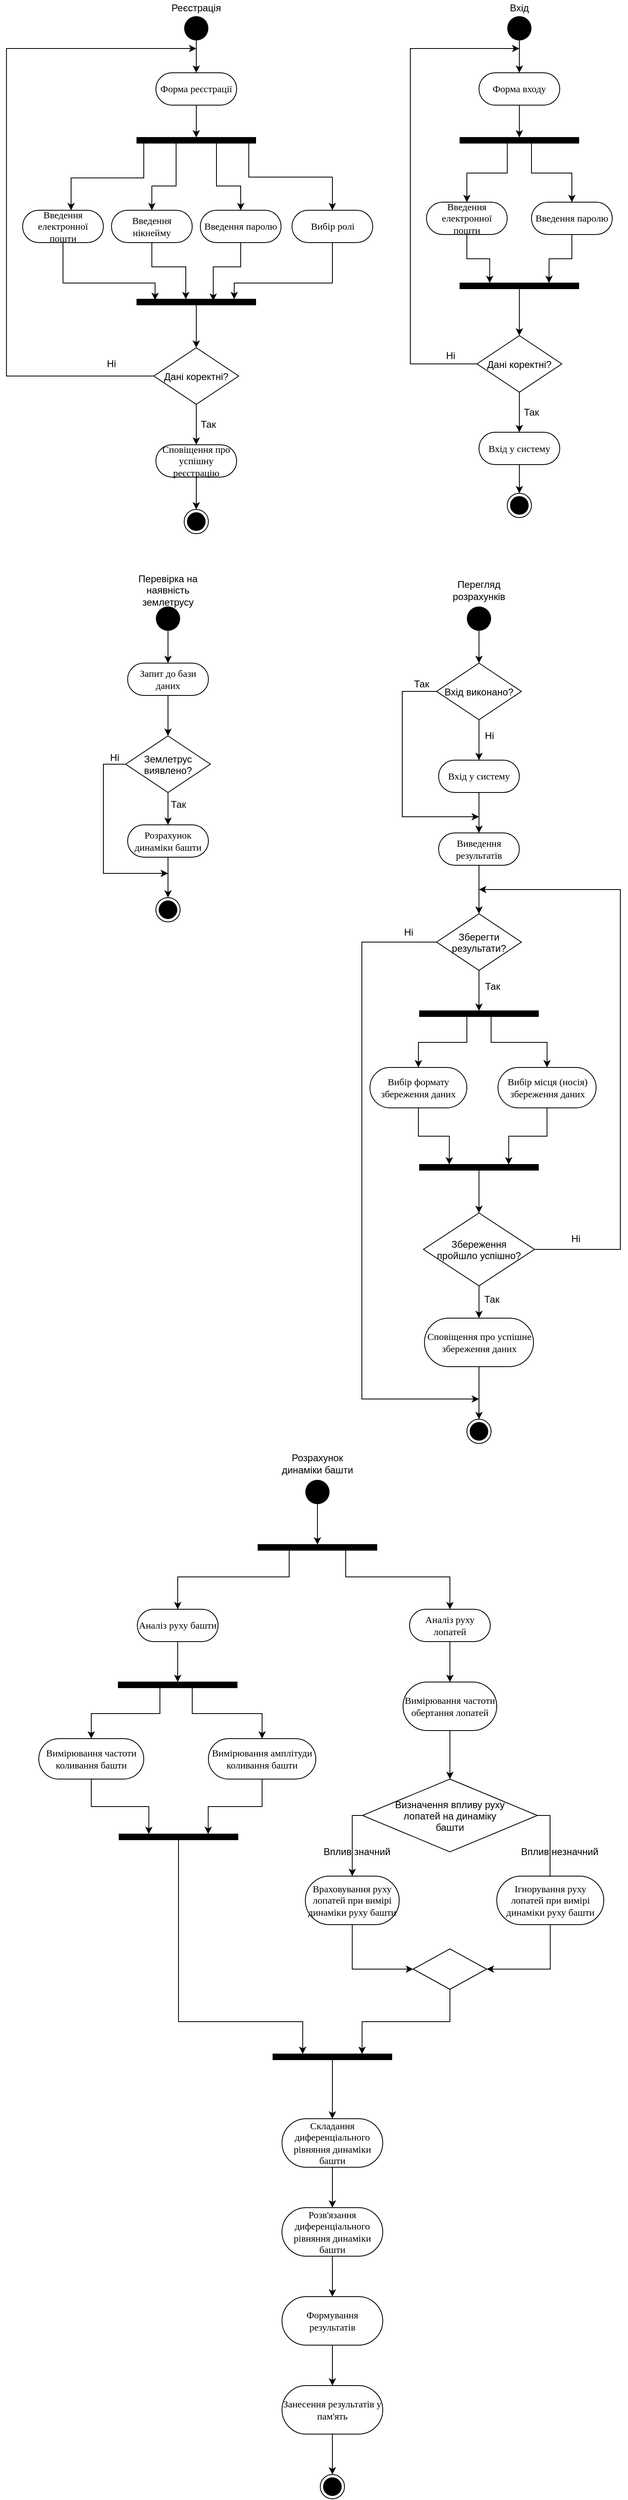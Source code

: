 <mxfile version="14.0.1" type="github">
  <diagram id="TSJOTE-9jYVLGcTTON4N" name="Page-1">
    <mxGraphModel dx="828" dy="490" grid="1" gridSize="10" guides="1" tooltips="1" connect="1" arrows="1" fold="1" page="1" pageScale="1" pageWidth="827" pageHeight="1169" math="0" shadow="0">
      <root>
        <mxCell id="0" />
        <mxCell id="1" parent="0" />
        <mxCell id="yA4khDFc_51iNREQwirL-1" value="" style="edgeStyle=orthogonalEdgeStyle;rounded=0;orthogonalLoop=1;jettySize=auto;html=1;" edge="1" parent="1" source="yA4khDFc_51iNREQwirL-2" target="yA4khDFc_51iNREQwirL-5">
          <mxGeometry relative="1" as="geometry" />
        </mxCell>
        <mxCell id="yA4khDFc_51iNREQwirL-2" value="hf" style="ellipse;fillColor=#000000;strokeColor=none;" vertex="1" parent="1">
          <mxGeometry x="240" y="90" width="30" height="30" as="geometry" />
        </mxCell>
        <mxCell id="yA4khDFc_51iNREQwirL-3" value="Реєстрація" style="text;html=1;strokeColor=none;fillColor=none;align=center;verticalAlign=middle;whiteSpace=wrap;rounded=0;" vertex="1" parent="1">
          <mxGeometry x="235" y="70" width="40" height="20" as="geometry" />
        </mxCell>
        <mxCell id="yA4khDFc_51iNREQwirL-4" value="" style="edgeStyle=orthogonalEdgeStyle;rounded=0;orthogonalLoop=1;jettySize=auto;html=1;" edge="1" parent="1" source="yA4khDFc_51iNREQwirL-5" target="yA4khDFc_51iNREQwirL-12">
          <mxGeometry relative="1" as="geometry" />
        </mxCell>
        <mxCell id="yA4khDFc_51iNREQwirL-5" value="Форма реєстрації" style="rounded=1;whiteSpace=wrap;html=1;shadow=0;comic=0;labelBackgroundColor=none;strokeWidth=1;fontFamily=Verdana;fontSize=12;align=center;arcSize=50;" vertex="1" parent="1">
          <mxGeometry x="205.0" y="160" width="100" height="40" as="geometry" />
        </mxCell>
        <mxCell id="yA4khDFc_51iNREQwirL-6" style="edgeStyle=orthogonalEdgeStyle;rounded=0;orthogonalLoop=1;jettySize=auto;html=1;entryX=0.643;entryY=0.286;entryDx=0;entryDy=0;entryPerimeter=0;" edge="1" parent="1" source="yA4khDFc_51iNREQwirL-7" target="yA4khDFc_51iNREQwirL-20">
          <mxGeometry relative="1" as="geometry">
            <Array as="points">
              <mxPoint x="310" y="400" />
              <mxPoint x="276" y="400" />
            </Array>
          </mxGeometry>
        </mxCell>
        <mxCell id="yA4khDFc_51iNREQwirL-7" value="Введення паролю" style="rounded=1;whiteSpace=wrap;html=1;shadow=0;comic=0;labelBackgroundColor=none;strokeWidth=1;fontFamily=Verdana;fontSize=12;align=center;arcSize=50;" vertex="1" parent="1">
          <mxGeometry x="260.0" y="330" width="100" height="40" as="geometry" />
        </mxCell>
        <mxCell id="yA4khDFc_51iNREQwirL-8" value="" style="edgeStyle=orthogonalEdgeStyle;rounded=0;orthogonalLoop=1;jettySize=auto;html=1;" edge="1" parent="1" source="yA4khDFc_51iNREQwirL-12" target="yA4khDFc_51iNREQwirL-7">
          <mxGeometry relative="1" as="geometry">
            <Array as="points">
              <mxPoint x="280" y="300" />
              <mxPoint x="310" y="300" />
            </Array>
          </mxGeometry>
        </mxCell>
        <mxCell id="yA4khDFc_51iNREQwirL-9" style="edgeStyle=orthogonalEdgeStyle;rounded=0;orthogonalLoop=1;jettySize=auto;html=1;entryX=0.5;entryY=0;entryDx=0;entryDy=0;" edge="1" parent="1" source="yA4khDFc_51iNREQwirL-12" target="yA4khDFc_51iNREQwirL-16">
          <mxGeometry relative="1" as="geometry">
            <Array as="points">
              <mxPoint x="320" y="289" />
              <mxPoint x="424" y="289" />
            </Array>
          </mxGeometry>
        </mxCell>
        <mxCell id="yA4khDFc_51iNREQwirL-10" style="edgeStyle=orthogonalEdgeStyle;rounded=0;orthogonalLoop=1;jettySize=auto;html=1;" edge="1" parent="1" source="yA4khDFc_51iNREQwirL-12" target="yA4khDFc_51iNREQwirL-14">
          <mxGeometry relative="1" as="geometry">
            <Array as="points">
              <mxPoint x="190" y="290" />
              <mxPoint x="100" y="290" />
            </Array>
          </mxGeometry>
        </mxCell>
        <mxCell id="yA4khDFc_51iNREQwirL-11" value="" style="edgeStyle=orthogonalEdgeStyle;rounded=0;orthogonalLoop=1;jettySize=auto;html=1;" edge="1" parent="1" source="yA4khDFc_51iNREQwirL-12" target="yA4khDFc_51iNREQwirL-18">
          <mxGeometry relative="1" as="geometry">
            <Array as="points">
              <mxPoint x="230" y="300" />
              <mxPoint x="200" y="300" />
            </Array>
          </mxGeometry>
        </mxCell>
        <mxCell id="yA4khDFc_51iNREQwirL-12" value="" style="whiteSpace=wrap;html=1;rounded=0;shadow=0;comic=0;labelBackgroundColor=none;strokeWidth=1;fillColor=#000000;fontFamily=Verdana;fontSize=12;align=center;rotation=0;" vertex="1" parent="1">
          <mxGeometry x="181.5" y="240" width="147" height="7" as="geometry" />
        </mxCell>
        <mxCell id="yA4khDFc_51iNREQwirL-13" style="edgeStyle=orthogonalEdgeStyle;rounded=0;orthogonalLoop=1;jettySize=auto;html=1;entryX=0.153;entryY=0.143;entryDx=0;entryDy=0;entryPerimeter=0;" edge="1" parent="1" source="yA4khDFc_51iNREQwirL-14" target="yA4khDFc_51iNREQwirL-20">
          <mxGeometry relative="1" as="geometry">
            <Array as="points">
              <mxPoint x="90" y="420" />
              <mxPoint x="204" y="420" />
            </Array>
          </mxGeometry>
        </mxCell>
        <mxCell id="yA4khDFc_51iNREQwirL-14" value="Введення електронної пошти" style="rounded=1;whiteSpace=wrap;html=1;shadow=0;comic=0;labelBackgroundColor=none;strokeWidth=1;fontFamily=Verdana;fontSize=12;align=center;arcSize=50;" vertex="1" parent="1">
          <mxGeometry x="40.0" y="330" width="100" height="40" as="geometry" />
        </mxCell>
        <mxCell id="yA4khDFc_51iNREQwirL-15" style="edgeStyle=orthogonalEdgeStyle;rounded=0;orthogonalLoop=1;jettySize=auto;html=1;entryX=0.813;entryY=0;entryDx=0;entryDy=0;entryPerimeter=0;" edge="1" parent="1" source="yA4khDFc_51iNREQwirL-16" target="yA4khDFc_51iNREQwirL-20">
          <mxGeometry relative="1" as="geometry">
            <mxPoint x="302" y="438" as="targetPoint" />
            <Array as="points">
              <mxPoint x="424" y="420" />
              <mxPoint x="302" y="420" />
            </Array>
          </mxGeometry>
        </mxCell>
        <mxCell id="yA4khDFc_51iNREQwirL-16" value="Вибір ролі" style="rounded=1;whiteSpace=wrap;html=1;shadow=0;comic=0;labelBackgroundColor=none;strokeWidth=1;fontFamily=Verdana;fontSize=12;align=center;arcSize=50;" vertex="1" parent="1">
          <mxGeometry x="373.5" y="330" width="100" height="40" as="geometry" />
        </mxCell>
        <mxCell id="yA4khDFc_51iNREQwirL-17" style="edgeStyle=orthogonalEdgeStyle;rounded=0;orthogonalLoop=1;jettySize=auto;html=1;entryX=0.405;entryY=0;entryDx=0;entryDy=0;entryPerimeter=0;" edge="1" parent="1" source="yA4khDFc_51iNREQwirL-18" target="yA4khDFc_51iNREQwirL-20">
          <mxGeometry relative="1" as="geometry">
            <Array as="points">
              <mxPoint x="200" y="400" />
              <mxPoint x="242" y="400" />
            </Array>
          </mxGeometry>
        </mxCell>
        <mxCell id="yA4khDFc_51iNREQwirL-18" value="Введення нікнейму" style="rounded=1;whiteSpace=wrap;html=1;shadow=0;comic=0;labelBackgroundColor=none;strokeWidth=1;fontFamily=Verdana;fontSize=12;align=center;arcSize=50;" vertex="1" parent="1">
          <mxGeometry x="150.0" y="330" width="100" height="40" as="geometry" />
        </mxCell>
        <mxCell id="yA4khDFc_51iNREQwirL-19" style="edgeStyle=orthogonalEdgeStyle;rounded=0;orthogonalLoop=1;jettySize=auto;html=1;entryX=0.5;entryY=0;entryDx=0;entryDy=0;" edge="1" parent="1" source="yA4khDFc_51iNREQwirL-20" target="yA4khDFc_51iNREQwirL-23">
          <mxGeometry relative="1" as="geometry" />
        </mxCell>
        <mxCell id="yA4khDFc_51iNREQwirL-20" value="" style="whiteSpace=wrap;html=1;rounded=0;shadow=0;comic=0;labelBackgroundColor=none;strokeWidth=1;fillColor=#000000;fontFamily=Verdana;fontSize=12;align=center;rotation=0;" vertex="1" parent="1">
          <mxGeometry x="181.5" y="440" width="147" height="7" as="geometry" />
        </mxCell>
        <mxCell id="yA4khDFc_51iNREQwirL-21" style="edgeStyle=orthogonalEdgeStyle;rounded=0;orthogonalLoop=1;jettySize=auto;html=1;" edge="1" parent="1" source="yA4khDFc_51iNREQwirL-23">
          <mxGeometry relative="1" as="geometry">
            <mxPoint x="255" y="130" as="targetPoint" />
            <Array as="points">
              <mxPoint x="20" y="535" />
              <mxPoint x="20" y="130" />
              <mxPoint x="255" y="130" />
            </Array>
          </mxGeometry>
        </mxCell>
        <mxCell id="yA4khDFc_51iNREQwirL-22" style="edgeStyle=orthogonalEdgeStyle;rounded=0;orthogonalLoop=1;jettySize=auto;html=1;entryX=0.5;entryY=0;entryDx=0;entryDy=0;" edge="1" parent="1" source="yA4khDFc_51iNREQwirL-23" target="yA4khDFc_51iNREQwirL-26">
          <mxGeometry relative="1" as="geometry" />
        </mxCell>
        <mxCell id="yA4khDFc_51iNREQwirL-23" value="Дані коректні?" style="rhombus;" vertex="1" parent="1">
          <mxGeometry x="202.5" y="500" width="105" height="70" as="geometry" />
        </mxCell>
        <mxCell id="yA4khDFc_51iNREQwirL-24" value="Ні" style="text;html=1;strokeColor=none;fillColor=none;align=center;verticalAlign=middle;whiteSpace=wrap;rounded=0;" vertex="1" parent="1">
          <mxGeometry x="130" y="510" width="40" height="20" as="geometry" />
        </mxCell>
        <mxCell id="yA4khDFc_51iNREQwirL-25" style="edgeStyle=orthogonalEdgeStyle;rounded=0;orthogonalLoop=1;jettySize=auto;html=1;entryX=0.5;entryY=0;entryDx=0;entryDy=0;" edge="1" parent="1" source="yA4khDFc_51iNREQwirL-26" target="yA4khDFc_51iNREQwirL-27">
          <mxGeometry relative="1" as="geometry" />
        </mxCell>
        <mxCell id="yA4khDFc_51iNREQwirL-26" value="Сповіщення про успішну реєстрацію" style="rounded=1;whiteSpace=wrap;html=1;shadow=0;comic=0;labelBackgroundColor=none;strokeWidth=1;fontFamily=Verdana;fontSize=12;align=center;arcSize=50;" vertex="1" parent="1">
          <mxGeometry x="205.0" y="620" width="100" height="40" as="geometry" />
        </mxCell>
        <mxCell id="yA4khDFc_51iNREQwirL-27" value="" style="ellipse;html=1;shape=endState;fillColor=#000000;strokeColor=#000000;" vertex="1" parent="1">
          <mxGeometry x="240" y="700" width="30" height="30" as="geometry" />
        </mxCell>
        <mxCell id="yA4khDFc_51iNREQwirL-28" style="edgeStyle=orthogonalEdgeStyle;rounded=0;orthogonalLoop=1;jettySize=auto;html=1;entryX=0.5;entryY=0;entryDx=0;entryDy=0;" edge="1" parent="1" source="yA4khDFc_51iNREQwirL-29" target="yA4khDFc_51iNREQwirL-32">
          <mxGeometry relative="1" as="geometry" />
        </mxCell>
        <mxCell id="yA4khDFc_51iNREQwirL-29" value="" style="ellipse;fillColor=#000000;strokeColor=none;" vertex="1" parent="1">
          <mxGeometry x="640" y="90" width="30" height="30" as="geometry" />
        </mxCell>
        <mxCell id="yA4khDFc_51iNREQwirL-30" value="Вхід" style="text;html=1;strokeColor=none;fillColor=none;align=center;verticalAlign=middle;whiteSpace=wrap;rounded=0;" vertex="1" parent="1">
          <mxGeometry x="635" y="70" width="40" height="20" as="geometry" />
        </mxCell>
        <mxCell id="yA4khDFc_51iNREQwirL-31" style="edgeStyle=orthogonalEdgeStyle;rounded=0;orthogonalLoop=1;jettySize=auto;html=1;entryX=0.5;entryY=0;entryDx=0;entryDy=0;" edge="1" parent="1" source="yA4khDFc_51iNREQwirL-32" target="yA4khDFc_51iNREQwirL-35">
          <mxGeometry relative="1" as="geometry" />
        </mxCell>
        <mxCell id="yA4khDFc_51iNREQwirL-32" value="Форма входу" style="rounded=1;whiteSpace=wrap;html=1;shadow=0;comic=0;labelBackgroundColor=none;strokeWidth=1;fontFamily=Verdana;fontSize=12;align=center;arcSize=50;" vertex="1" parent="1">
          <mxGeometry x="605" y="160" width="100" height="40" as="geometry" />
        </mxCell>
        <mxCell id="yA4khDFc_51iNREQwirL-33" style="edgeStyle=orthogonalEdgeStyle;rounded=0;orthogonalLoop=1;jettySize=auto;html=1;entryX=0.5;entryY=0;entryDx=0;entryDy=0;" edge="1" parent="1" source="yA4khDFc_51iNREQwirL-35" target="yA4khDFc_51iNREQwirL-37">
          <mxGeometry relative="1" as="geometry">
            <Array as="points">
              <mxPoint x="640" y="284" />
              <mxPoint x="590" y="284" />
            </Array>
          </mxGeometry>
        </mxCell>
        <mxCell id="yA4khDFc_51iNREQwirL-34" style="edgeStyle=orthogonalEdgeStyle;rounded=0;orthogonalLoop=1;jettySize=auto;html=1;entryX=0.5;entryY=0;entryDx=0;entryDy=0;" edge="1" parent="1" source="yA4khDFc_51iNREQwirL-35" target="yA4khDFc_51iNREQwirL-39">
          <mxGeometry relative="1" as="geometry">
            <Array as="points">
              <mxPoint x="670" y="284" />
              <mxPoint x="720" y="284" />
            </Array>
          </mxGeometry>
        </mxCell>
        <mxCell id="yA4khDFc_51iNREQwirL-35" value="" style="whiteSpace=wrap;html=1;rounded=0;shadow=0;comic=0;labelBackgroundColor=none;strokeWidth=1;fillColor=#000000;fontFamily=Verdana;fontSize=12;align=center;rotation=0;" vertex="1" parent="1">
          <mxGeometry x="581.5" y="240" width="147" height="7" as="geometry" />
        </mxCell>
        <mxCell id="yA4khDFc_51iNREQwirL-36" style="edgeStyle=orthogonalEdgeStyle;rounded=0;orthogonalLoop=1;jettySize=auto;html=1;entryX=0.25;entryY=0;entryDx=0;entryDy=0;" edge="1" parent="1" source="yA4khDFc_51iNREQwirL-37" target="yA4khDFc_51iNREQwirL-41">
          <mxGeometry relative="1" as="geometry" />
        </mxCell>
        <mxCell id="yA4khDFc_51iNREQwirL-37" value="Введення електронної пошти" style="rounded=1;whiteSpace=wrap;html=1;shadow=0;comic=0;labelBackgroundColor=none;strokeWidth=1;fontFamily=Verdana;fontSize=12;align=center;arcSize=50;" vertex="1" parent="1">
          <mxGeometry x="540" y="320" width="100" height="40" as="geometry" />
        </mxCell>
        <mxCell id="yA4khDFc_51iNREQwirL-38" style="edgeStyle=orthogonalEdgeStyle;rounded=0;orthogonalLoop=1;jettySize=auto;html=1;entryX=0.75;entryY=0;entryDx=0;entryDy=0;" edge="1" parent="1" source="yA4khDFc_51iNREQwirL-39" target="yA4khDFc_51iNREQwirL-41">
          <mxGeometry relative="1" as="geometry" />
        </mxCell>
        <mxCell id="yA4khDFc_51iNREQwirL-39" value="Введення паролю" style="rounded=1;whiteSpace=wrap;html=1;shadow=0;comic=0;labelBackgroundColor=none;strokeWidth=1;fontFamily=Verdana;fontSize=12;align=center;arcSize=50;" vertex="1" parent="1">
          <mxGeometry x="670" y="320" width="100" height="40" as="geometry" />
        </mxCell>
        <mxCell id="yA4khDFc_51iNREQwirL-40" style="edgeStyle=orthogonalEdgeStyle;rounded=0;orthogonalLoop=1;jettySize=auto;html=1;entryX=0.5;entryY=0;entryDx=0;entryDy=0;" edge="1" parent="1" source="yA4khDFc_51iNREQwirL-41" target="yA4khDFc_51iNREQwirL-44">
          <mxGeometry relative="1" as="geometry" />
        </mxCell>
        <mxCell id="yA4khDFc_51iNREQwirL-41" value="" style="whiteSpace=wrap;html=1;rounded=0;shadow=0;comic=0;labelBackgroundColor=none;strokeWidth=1;fillColor=#000000;fontFamily=Verdana;fontSize=12;align=center;rotation=0;" vertex="1" parent="1">
          <mxGeometry x="581.5" y="420" width="147" height="7" as="geometry" />
        </mxCell>
        <mxCell id="yA4khDFc_51iNREQwirL-42" style="edgeStyle=orthogonalEdgeStyle;rounded=0;orthogonalLoop=1;jettySize=auto;html=1;" edge="1" parent="1" source="yA4khDFc_51iNREQwirL-44">
          <mxGeometry relative="1" as="geometry">
            <mxPoint x="655" y="130" as="targetPoint" />
            <Array as="points">
              <mxPoint x="520" y="520" />
              <mxPoint x="520" y="130" />
            </Array>
          </mxGeometry>
        </mxCell>
        <mxCell id="yA4khDFc_51iNREQwirL-43" style="edgeStyle=orthogonalEdgeStyle;rounded=0;orthogonalLoop=1;jettySize=auto;html=1;entryX=0.5;entryY=0;entryDx=0;entryDy=0;" edge="1" parent="1" source="yA4khDFc_51iNREQwirL-44" target="yA4khDFc_51iNREQwirL-48">
          <mxGeometry relative="1" as="geometry" />
        </mxCell>
        <mxCell id="yA4khDFc_51iNREQwirL-44" value="Дані коректні?" style="rhombus;" vertex="1" parent="1">
          <mxGeometry x="602.5" y="485" width="105" height="70" as="geometry" />
        </mxCell>
        <mxCell id="yA4khDFc_51iNREQwirL-45" value="Ні" style="text;html=1;strokeColor=none;fillColor=none;align=center;verticalAlign=middle;whiteSpace=wrap;rounded=0;" vertex="1" parent="1">
          <mxGeometry x="550" y="500" width="40" height="20" as="geometry" />
        </mxCell>
        <mxCell id="yA4khDFc_51iNREQwirL-46" value="Так" style="text;html=1;strokeColor=none;fillColor=none;align=center;verticalAlign=middle;whiteSpace=wrap;rounded=0;" vertex="1" parent="1">
          <mxGeometry x="250" y="584.5" width="40" height="20" as="geometry" />
        </mxCell>
        <mxCell id="yA4khDFc_51iNREQwirL-47" style="edgeStyle=orthogonalEdgeStyle;rounded=0;orthogonalLoop=1;jettySize=auto;html=1;entryX=0.5;entryY=0;entryDx=0;entryDy=0;" edge="1" parent="1" source="yA4khDFc_51iNREQwirL-48" target="yA4khDFc_51iNREQwirL-50">
          <mxGeometry relative="1" as="geometry" />
        </mxCell>
        <mxCell id="yA4khDFc_51iNREQwirL-48" value="Вхід у систему" style="rounded=1;whiteSpace=wrap;html=1;shadow=0;comic=0;labelBackgroundColor=none;strokeWidth=1;fontFamily=Verdana;fontSize=12;align=center;arcSize=50;" vertex="1" parent="1">
          <mxGeometry x="605" y="604.5" width="100" height="40" as="geometry" />
        </mxCell>
        <mxCell id="yA4khDFc_51iNREQwirL-49" value="Так" style="text;html=1;strokeColor=none;fillColor=none;align=center;verticalAlign=middle;whiteSpace=wrap;rounded=0;" vertex="1" parent="1">
          <mxGeometry x="650" y="570" width="40" height="20" as="geometry" />
        </mxCell>
        <mxCell id="yA4khDFc_51iNREQwirL-50" value="" style="ellipse;html=1;shape=endState;fillColor=#000000;strokeColor=#000000;" vertex="1" parent="1">
          <mxGeometry x="640" y="680" width="30" height="30" as="geometry" />
        </mxCell>
        <mxCell id="yA4khDFc_51iNREQwirL-51" style="edgeStyle=orthogonalEdgeStyle;rounded=0;orthogonalLoop=1;jettySize=auto;html=1;entryX=0.5;entryY=0;entryDx=0;entryDy=0;" edge="1" parent="1" source="yA4khDFc_51iNREQwirL-52" target="yA4khDFc_51iNREQwirL-55">
          <mxGeometry relative="1" as="geometry" />
        </mxCell>
        <mxCell id="yA4khDFc_51iNREQwirL-52" value="hf" style="ellipse;fillColor=#000000;strokeColor=none;" vertex="1" parent="1">
          <mxGeometry x="205" y="820" width="30" height="30" as="geometry" />
        </mxCell>
        <mxCell id="yA4khDFc_51iNREQwirL-53" value="Перевірка на наявність землетрусу" style="text;html=1;strokeColor=none;fillColor=none;align=center;verticalAlign=middle;whiteSpace=wrap;rounded=0;" vertex="1" parent="1">
          <mxGeometry x="161.25" y="790" width="117.5" height="20" as="geometry" />
        </mxCell>
        <mxCell id="yA4khDFc_51iNREQwirL-54" style="edgeStyle=orthogonalEdgeStyle;rounded=0;orthogonalLoop=1;jettySize=auto;html=1;entryX=0.5;entryY=0;entryDx=0;entryDy=0;" edge="1" parent="1" source="yA4khDFc_51iNREQwirL-55">
          <mxGeometry relative="1" as="geometry">
            <mxPoint x="220" y="980" as="targetPoint" />
          </mxGeometry>
        </mxCell>
        <mxCell id="yA4khDFc_51iNREQwirL-55" value="Запит до бази даних" style="rounded=1;whiteSpace=wrap;html=1;shadow=0;comic=0;labelBackgroundColor=none;strokeWidth=1;fontFamily=Verdana;fontSize=12;align=center;arcSize=50;" vertex="1" parent="1">
          <mxGeometry x="170.0" y="890" width="100" height="40" as="geometry" />
        </mxCell>
        <mxCell id="yA4khDFc_51iNREQwirL-56" style="edgeStyle=orthogonalEdgeStyle;rounded=0;orthogonalLoop=1;jettySize=auto;html=1;entryX=0.5;entryY=0;entryDx=0;entryDy=0;" edge="1" parent="1" source="yA4khDFc_51iNREQwirL-58" target="yA4khDFc_51iNREQwirL-60">
          <mxGeometry relative="1" as="geometry" />
        </mxCell>
        <mxCell id="yA4khDFc_51iNREQwirL-57" style="edgeStyle=orthogonalEdgeStyle;rounded=0;orthogonalLoop=1;jettySize=auto;html=1;exitX=0;exitY=0.5;exitDx=0;exitDy=0;" edge="1" parent="1" source="yA4khDFc_51iNREQwirL-58">
          <mxGeometry relative="1" as="geometry">
            <mxPoint x="220" y="1150" as="targetPoint" />
            <Array as="points">
              <mxPoint x="140" y="1015" />
              <mxPoint x="140" y="1150" />
            </Array>
          </mxGeometry>
        </mxCell>
        <mxCell id="yA4khDFc_51iNREQwirL-58" value="Землетрус&#xa;виявлено?" style="rhombus;" vertex="1" parent="1">
          <mxGeometry x="167.5" y="980" width="105" height="70" as="geometry" />
        </mxCell>
        <mxCell id="yA4khDFc_51iNREQwirL-59" style="edgeStyle=orthogonalEdgeStyle;rounded=0;orthogonalLoop=1;jettySize=auto;html=1;entryX=0.5;entryY=0;entryDx=0;entryDy=0;" edge="1" parent="1" source="yA4khDFc_51iNREQwirL-60">
          <mxGeometry relative="1" as="geometry">
            <mxPoint x="220" y="1180" as="targetPoint" />
          </mxGeometry>
        </mxCell>
        <mxCell id="yA4khDFc_51iNREQwirL-60" value="Розрахунок динаміки башти" style="rounded=1;whiteSpace=wrap;html=1;shadow=0;comic=0;labelBackgroundColor=none;strokeWidth=1;fontFamily=Verdana;fontSize=12;align=center;arcSize=50;" vertex="1" parent="1">
          <mxGeometry x="170.0" y="1090" width="100" height="40" as="geometry" />
        </mxCell>
        <mxCell id="yA4khDFc_51iNREQwirL-61" value="Так" style="text;html=1;strokeColor=none;fillColor=none;align=center;verticalAlign=middle;whiteSpace=wrap;rounded=0;" vertex="1" parent="1">
          <mxGeometry x="213" y="1055" width="40" height="20" as="geometry" />
        </mxCell>
        <mxCell id="yA4khDFc_51iNREQwirL-62" value="" style="ellipse;html=1;shape=endState;fillColor=#000000;strokeColor=#000000;" vertex="1" parent="1">
          <mxGeometry x="205" y="1180" width="30" height="30" as="geometry" />
        </mxCell>
        <mxCell id="yA4khDFc_51iNREQwirL-63" value="Ні" style="text;html=1;strokeColor=none;fillColor=none;align=center;verticalAlign=middle;whiteSpace=wrap;rounded=0;" vertex="1" parent="1">
          <mxGeometry x="134" y="997" width="40" height="20" as="geometry" />
        </mxCell>
        <mxCell id="yA4khDFc_51iNREQwirL-64" style="edgeStyle=orthogonalEdgeStyle;rounded=0;orthogonalLoop=1;jettySize=auto;html=1;entryX=0.5;entryY=0;entryDx=0;entryDy=0;" edge="1" parent="1" source="yA4khDFc_51iNREQwirL-65" target="yA4khDFc_51iNREQwirL-71">
          <mxGeometry relative="1" as="geometry" />
        </mxCell>
        <mxCell id="yA4khDFc_51iNREQwirL-65" value="hf" style="ellipse;fillColor=#000000;strokeColor=none;" vertex="1" parent="1">
          <mxGeometry x="590" y="820" width="30" height="30" as="geometry" />
        </mxCell>
        <mxCell id="yA4khDFc_51iNREQwirL-66" value="Перегляд розрахунків" style="text;html=1;strokeColor=none;fillColor=none;align=center;verticalAlign=middle;whiteSpace=wrap;rounded=0;" vertex="1" parent="1">
          <mxGeometry x="546.25" y="790" width="117.5" height="20" as="geometry" />
        </mxCell>
        <mxCell id="yA4khDFc_51iNREQwirL-67" style="edgeStyle=orthogonalEdgeStyle;rounded=0;orthogonalLoop=1;jettySize=auto;html=1;entryX=0.5;entryY=0;entryDx=0;entryDy=0;" edge="1" parent="1" source="yA4khDFc_51iNREQwirL-68" target="yA4khDFc_51iNREQwirL-74">
          <mxGeometry relative="1" as="geometry" />
        </mxCell>
        <mxCell id="yA4khDFc_51iNREQwirL-68" value="Вхід у систему" style="rounded=1;whiteSpace=wrap;html=1;shadow=0;comic=0;labelBackgroundColor=none;strokeWidth=1;fontFamily=Verdana;fontSize=12;align=center;arcSize=50;" vertex="1" parent="1">
          <mxGeometry x="555" y="1010" width="100" height="40" as="geometry" />
        </mxCell>
        <mxCell id="yA4khDFc_51iNREQwirL-69" style="edgeStyle=orthogonalEdgeStyle;rounded=0;orthogonalLoop=1;jettySize=auto;html=1;entryX=0.5;entryY=0;entryDx=0;entryDy=0;" edge="1" parent="1" source="yA4khDFc_51iNREQwirL-71" target="yA4khDFc_51iNREQwirL-68">
          <mxGeometry relative="1" as="geometry" />
        </mxCell>
        <mxCell id="yA4khDFc_51iNREQwirL-70" style="edgeStyle=orthogonalEdgeStyle;rounded=0;orthogonalLoop=1;jettySize=auto;html=1;exitX=0;exitY=0.5;exitDx=0;exitDy=0;" edge="1" parent="1" source="yA4khDFc_51iNREQwirL-71">
          <mxGeometry relative="1" as="geometry">
            <mxPoint x="550" y="925" as="sourcePoint" />
            <mxPoint x="605" y="1080" as="targetPoint" />
            <Array as="points">
              <mxPoint x="510" y="925" />
              <mxPoint x="510" y="1080" />
            </Array>
          </mxGeometry>
        </mxCell>
        <mxCell id="yA4khDFc_51iNREQwirL-71" value="Вхід виконано?" style="rhombus;" vertex="1" parent="1">
          <mxGeometry x="552.5" y="890" width="105" height="70" as="geometry" />
        </mxCell>
        <mxCell id="yA4khDFc_51iNREQwirL-72" value="Ні" style="text;html=1;strokeColor=none;fillColor=none;align=center;verticalAlign=middle;whiteSpace=wrap;rounded=0;" vertex="1" parent="1">
          <mxGeometry x="598" y="970" width="40" height="20" as="geometry" />
        </mxCell>
        <mxCell id="yA4khDFc_51iNREQwirL-73" style="edgeStyle=orthogonalEdgeStyle;rounded=0;orthogonalLoop=1;jettySize=auto;html=1;entryX=0.5;entryY=0;entryDx=0;entryDy=0;" edge="1" parent="1" source="yA4khDFc_51iNREQwirL-74" target="yA4khDFc_51iNREQwirL-78">
          <mxGeometry relative="1" as="geometry" />
        </mxCell>
        <mxCell id="yA4khDFc_51iNREQwirL-74" value="Виведення результатів" style="rounded=1;whiteSpace=wrap;html=1;shadow=0;comic=0;labelBackgroundColor=none;strokeWidth=1;fontFamily=Verdana;fontSize=12;align=center;arcSize=50;" vertex="1" parent="1">
          <mxGeometry x="555" y="1100" width="100" height="40" as="geometry" />
        </mxCell>
        <mxCell id="yA4khDFc_51iNREQwirL-75" value="Так" style="text;html=1;strokeColor=none;fillColor=none;align=center;verticalAlign=middle;whiteSpace=wrap;rounded=0;" vertex="1" parent="1">
          <mxGeometry x="514" y="906" width="40" height="20" as="geometry" />
        </mxCell>
        <mxCell id="yA4khDFc_51iNREQwirL-76" style="edgeStyle=orthogonalEdgeStyle;rounded=0;orthogonalLoop=1;jettySize=auto;html=1;entryX=0.5;entryY=0;entryDx=0;entryDy=0;" edge="1" parent="1" source="yA4khDFc_51iNREQwirL-78" target="yA4khDFc_51iNREQwirL-81">
          <mxGeometry relative="1" as="geometry" />
        </mxCell>
        <mxCell id="yA4khDFc_51iNREQwirL-77" style="edgeStyle=orthogonalEdgeStyle;rounded=0;orthogonalLoop=1;jettySize=auto;html=1;" edge="1" parent="1" source="yA4khDFc_51iNREQwirL-78">
          <mxGeometry relative="1" as="geometry">
            <mxPoint x="605" y="1800" as="targetPoint" />
            <Array as="points">
              <mxPoint x="460" y="1235" />
              <mxPoint x="460" y="1800" />
            </Array>
          </mxGeometry>
        </mxCell>
        <mxCell id="yA4khDFc_51iNREQwirL-78" value="Зберегти&#xa;результати?" style="rhombus;" vertex="1" parent="1">
          <mxGeometry x="552.5" y="1200" width="105" height="70" as="geometry" />
        </mxCell>
        <mxCell id="yA4khDFc_51iNREQwirL-79" style="edgeStyle=orthogonalEdgeStyle;rounded=0;orthogonalLoop=1;jettySize=auto;html=1;entryX=0.5;entryY=0;entryDx=0;entryDy=0;" edge="1" parent="1" source="yA4khDFc_51iNREQwirL-81" target="yA4khDFc_51iNREQwirL-84">
          <mxGeometry relative="1" as="geometry">
            <Array as="points">
              <mxPoint x="590" y="1359" />
              <mxPoint x="530" y="1359" />
            </Array>
          </mxGeometry>
        </mxCell>
        <mxCell id="yA4khDFc_51iNREQwirL-80" style="edgeStyle=orthogonalEdgeStyle;rounded=0;orthogonalLoop=1;jettySize=auto;html=1;entryX=0.5;entryY=0;entryDx=0;entryDy=0;" edge="1" parent="1" source="yA4khDFc_51iNREQwirL-81" target="yA4khDFc_51iNREQwirL-86">
          <mxGeometry relative="1" as="geometry">
            <Array as="points">
              <mxPoint x="620" y="1359" />
              <mxPoint x="689" y="1359" />
            </Array>
          </mxGeometry>
        </mxCell>
        <mxCell id="yA4khDFc_51iNREQwirL-81" value="" style="whiteSpace=wrap;html=1;rounded=0;shadow=0;comic=0;labelBackgroundColor=none;strokeWidth=1;fillColor=#000000;fontFamily=Verdana;fontSize=12;align=center;rotation=0;" vertex="1" parent="1">
          <mxGeometry x="531.5" y="1320" width="147" height="7" as="geometry" />
        </mxCell>
        <mxCell id="yA4khDFc_51iNREQwirL-82" value="Так" style="text;html=1;strokeColor=none;fillColor=none;align=center;verticalAlign=middle;whiteSpace=wrap;rounded=0;" vertex="1" parent="1">
          <mxGeometry x="602" y="1280" width="40" height="20" as="geometry" />
        </mxCell>
        <mxCell id="yA4khDFc_51iNREQwirL-83" style="edgeStyle=orthogonalEdgeStyle;rounded=0;orthogonalLoop=1;jettySize=auto;html=1;entryX=0.25;entryY=0;entryDx=0;entryDy=0;" edge="1" parent="1" source="yA4khDFc_51iNREQwirL-84" target="yA4khDFc_51iNREQwirL-88">
          <mxGeometry relative="1" as="geometry" />
        </mxCell>
        <mxCell id="yA4khDFc_51iNREQwirL-84" value="Вибір формату збереження даних" style="rounded=1;whiteSpace=wrap;html=1;shadow=0;comic=0;labelBackgroundColor=none;strokeWidth=1;fontFamily=Verdana;fontSize=12;align=center;arcSize=50;" vertex="1" parent="1">
          <mxGeometry x="470" y="1390" width="120" height="50" as="geometry" />
        </mxCell>
        <mxCell id="yA4khDFc_51iNREQwirL-85" style="edgeStyle=orthogonalEdgeStyle;rounded=0;orthogonalLoop=1;jettySize=auto;html=1;entryX=0.75;entryY=0;entryDx=0;entryDy=0;" edge="1" parent="1" source="yA4khDFc_51iNREQwirL-86" target="yA4khDFc_51iNREQwirL-88">
          <mxGeometry relative="1" as="geometry" />
        </mxCell>
        <mxCell id="yA4khDFc_51iNREQwirL-86" value="Вибір місця (носія) збереження даних" style="rounded=1;whiteSpace=wrap;html=1;shadow=0;comic=0;labelBackgroundColor=none;strokeWidth=1;fontFamily=Verdana;fontSize=12;align=center;arcSize=50;" vertex="1" parent="1">
          <mxGeometry x="628.5" y="1390" width="121.5" height="50" as="geometry" />
        </mxCell>
        <mxCell id="yA4khDFc_51iNREQwirL-87" style="edgeStyle=orthogonalEdgeStyle;rounded=0;orthogonalLoop=1;jettySize=auto;html=1;entryX=0.5;entryY=0;entryDx=0;entryDy=0;" edge="1" parent="1" source="yA4khDFc_51iNREQwirL-88" target="yA4khDFc_51iNREQwirL-91">
          <mxGeometry relative="1" as="geometry" />
        </mxCell>
        <mxCell id="yA4khDFc_51iNREQwirL-88" value="" style="whiteSpace=wrap;html=1;rounded=0;shadow=0;comic=0;labelBackgroundColor=none;strokeWidth=1;fillColor=#000000;fontFamily=Verdana;fontSize=12;align=center;rotation=0;" vertex="1" parent="1">
          <mxGeometry x="531.5" y="1510" width="147" height="7" as="geometry" />
        </mxCell>
        <mxCell id="yA4khDFc_51iNREQwirL-89" style="edgeStyle=orthogonalEdgeStyle;rounded=0;orthogonalLoop=1;jettySize=auto;html=1;" edge="1" parent="1" source="yA4khDFc_51iNREQwirL-91">
          <mxGeometry relative="1" as="geometry">
            <mxPoint x="605" y="1170" as="targetPoint" />
            <Array as="points">
              <mxPoint x="780" y="1615" />
              <mxPoint x="780" y="1170" />
            </Array>
          </mxGeometry>
        </mxCell>
        <mxCell id="yA4khDFc_51iNREQwirL-90" style="edgeStyle=orthogonalEdgeStyle;rounded=0;orthogonalLoop=1;jettySize=auto;html=1;entryX=0.5;entryY=0;entryDx=0;entryDy=0;" edge="1" parent="1" source="yA4khDFc_51iNREQwirL-91" target="yA4khDFc_51iNREQwirL-93">
          <mxGeometry relative="1" as="geometry" />
        </mxCell>
        <mxCell id="yA4khDFc_51iNREQwirL-91" value="Збереження&#xa;пройшло успішно?" style="rhombus;" vertex="1" parent="1">
          <mxGeometry x="536.25" y="1570" width="137.5" height="90" as="geometry" />
        </mxCell>
        <mxCell id="yA4khDFc_51iNREQwirL-92" style="edgeStyle=orthogonalEdgeStyle;rounded=0;orthogonalLoop=1;jettySize=auto;html=1;entryX=0.5;entryY=0;entryDx=0;entryDy=0;" edge="1" parent="1" source="yA4khDFc_51iNREQwirL-93" target="yA4khDFc_51iNREQwirL-94">
          <mxGeometry relative="1" as="geometry" />
        </mxCell>
        <mxCell id="yA4khDFc_51iNREQwirL-93" value="Сповіщення про успішне збереження даних" style="rounded=1;whiteSpace=wrap;html=1;shadow=0;comic=0;labelBackgroundColor=none;strokeWidth=1;fontFamily=Verdana;fontSize=12;align=center;arcSize=50;" vertex="1" parent="1">
          <mxGeometry x="537.5" y="1700" width="135" height="60" as="geometry" />
        </mxCell>
        <mxCell id="yA4khDFc_51iNREQwirL-94" value="" style="ellipse;html=1;shape=endState;fillColor=#000000;strokeColor=#000000;" vertex="1" parent="1">
          <mxGeometry x="590" y="1825" width="30" height="30" as="geometry" />
        </mxCell>
        <mxCell id="yA4khDFc_51iNREQwirL-95" value="Так" style="text;html=1;strokeColor=none;fillColor=none;align=center;verticalAlign=middle;whiteSpace=wrap;rounded=0;" vertex="1" parent="1">
          <mxGeometry x="601" y="1667" width="40" height="20" as="geometry" />
        </mxCell>
        <mxCell id="yA4khDFc_51iNREQwirL-96" value="Ні" style="text;html=1;strokeColor=none;fillColor=none;align=center;verticalAlign=middle;whiteSpace=wrap;rounded=0;" vertex="1" parent="1">
          <mxGeometry x="705" y="1592" width="40" height="20" as="geometry" />
        </mxCell>
        <mxCell id="yA4khDFc_51iNREQwirL-97" value="Ні" style="text;html=1;strokeColor=none;fillColor=none;align=center;verticalAlign=middle;whiteSpace=wrap;rounded=0;" vertex="1" parent="1">
          <mxGeometry x="498" y="1213" width="40" height="20" as="geometry" />
        </mxCell>
        <mxCell id="yA4khDFc_51iNREQwirL-98" style="edgeStyle=orthogonalEdgeStyle;rounded=0;orthogonalLoop=1;jettySize=auto;html=1;entryX=0.5;entryY=0;entryDx=0;entryDy=0;" edge="1" parent="1" source="yA4khDFc_51iNREQwirL-99" target="yA4khDFc_51iNREQwirL-104">
          <mxGeometry relative="1" as="geometry" />
        </mxCell>
        <mxCell id="yA4khDFc_51iNREQwirL-99" value="hf" style="ellipse;fillColor=#000000;strokeColor=none;" vertex="1" parent="1">
          <mxGeometry x="390" y="1900" width="30" height="30" as="geometry" />
        </mxCell>
        <mxCell id="yA4khDFc_51iNREQwirL-100" value="Розрахунок динаміки башти" style="text;html=1;strokeColor=none;fillColor=none;align=center;verticalAlign=middle;whiteSpace=wrap;rounded=0;" vertex="1" parent="1">
          <mxGeometry x="346.25" y="1870" width="117.5" height="20" as="geometry" />
        </mxCell>
        <mxCell id="yA4khDFc_51iNREQwirL-122" style="edgeStyle=orthogonalEdgeStyle;rounded=0;orthogonalLoop=1;jettySize=auto;html=1;entryX=0.5;entryY=0;entryDx=0;entryDy=0;" edge="1" parent="1" source="yA4khDFc_51iNREQwirL-101" target="yA4khDFc_51iNREQwirL-121">
          <mxGeometry relative="1" as="geometry" />
        </mxCell>
        <mxCell id="yA4khDFc_51iNREQwirL-101" value="Аналіз руху башти" style="rounded=1;whiteSpace=wrap;html=1;shadow=0;comic=0;labelBackgroundColor=none;strokeWidth=1;fontFamily=Verdana;fontSize=12;align=center;arcSize=50;" vertex="1" parent="1">
          <mxGeometry x="182" y="2060" width="100" height="40" as="geometry" />
        </mxCell>
        <mxCell id="yA4khDFc_51iNREQwirL-102" style="edgeStyle=orthogonalEdgeStyle;rounded=0;orthogonalLoop=1;jettySize=auto;html=1;entryX=0.5;entryY=0;entryDx=0;entryDy=0;" edge="1" parent="1" source="yA4khDFc_51iNREQwirL-104" target="yA4khDFc_51iNREQwirL-101">
          <mxGeometry relative="1" as="geometry">
            <Array as="points">
              <mxPoint x="370" y="2020" />
              <mxPoint x="232" y="2020" />
            </Array>
          </mxGeometry>
        </mxCell>
        <mxCell id="yA4khDFc_51iNREQwirL-103" style="edgeStyle=orthogonalEdgeStyle;rounded=0;orthogonalLoop=1;jettySize=auto;html=1;" edge="1" parent="1" source="yA4khDFc_51iNREQwirL-104" target="yA4khDFc_51iNREQwirL-105">
          <mxGeometry relative="1" as="geometry">
            <Array as="points">
              <mxPoint x="440" y="2020" />
              <mxPoint x="569" y="2020" />
            </Array>
          </mxGeometry>
        </mxCell>
        <mxCell id="yA4khDFc_51iNREQwirL-104" value="" style="whiteSpace=wrap;html=1;rounded=0;shadow=0;comic=0;labelBackgroundColor=none;strokeWidth=1;fillColor=#000000;fontFamily=Verdana;fontSize=12;align=center;rotation=0;" vertex="1" parent="1">
          <mxGeometry x="331.5" y="1980" width="147" height="7" as="geometry" />
        </mxCell>
        <mxCell id="yA4khDFc_51iNREQwirL-107" style="edgeStyle=orthogonalEdgeStyle;rounded=0;orthogonalLoop=1;jettySize=auto;html=1;entryX=0.5;entryY=0;entryDx=0;entryDy=0;" edge="1" parent="1" source="yA4khDFc_51iNREQwirL-105" target="yA4khDFc_51iNREQwirL-106">
          <mxGeometry relative="1" as="geometry" />
        </mxCell>
        <mxCell id="yA4khDFc_51iNREQwirL-105" value="Аналіз руху лопатей" style="rounded=1;whiteSpace=wrap;html=1;shadow=0;comic=0;labelBackgroundColor=none;strokeWidth=1;fontFamily=Verdana;fontSize=12;align=center;arcSize=50;" vertex="1" parent="1">
          <mxGeometry x="519" y="2060" width="100" height="40" as="geometry" />
        </mxCell>
        <mxCell id="yA4khDFc_51iNREQwirL-110" style="edgeStyle=orthogonalEdgeStyle;rounded=0;orthogonalLoop=1;jettySize=auto;html=1;entryX=0.5;entryY=0;entryDx=0;entryDy=0;" edge="1" parent="1" source="yA4khDFc_51iNREQwirL-106" target="yA4khDFc_51iNREQwirL-108">
          <mxGeometry relative="1" as="geometry">
            <mxPoint x="569" y="2268" as="targetPoint" />
          </mxGeometry>
        </mxCell>
        <mxCell id="yA4khDFc_51iNREQwirL-106" value="Вимірювання частоти обертання лопатей" style="rounded=1;whiteSpace=wrap;html=1;shadow=0;comic=0;labelBackgroundColor=none;strokeWidth=1;fontFamily=Verdana;fontSize=12;align=center;arcSize=50;" vertex="1" parent="1">
          <mxGeometry x="511" y="2150" width="116" height="60" as="geometry" />
        </mxCell>
        <mxCell id="yA4khDFc_51iNREQwirL-113" style="edgeStyle=orthogonalEdgeStyle;rounded=0;orthogonalLoop=1;jettySize=auto;html=1;entryX=0.5;entryY=0;entryDx=0;entryDy=0;exitX=0;exitY=0.5;exitDx=0;exitDy=0;" edge="1" parent="1" source="yA4khDFc_51iNREQwirL-108" target="yA4khDFc_51iNREQwirL-112">
          <mxGeometry relative="1" as="geometry">
            <Array as="points">
              <mxPoint x="449" y="2315" />
            </Array>
          </mxGeometry>
        </mxCell>
        <mxCell id="yA4khDFc_51iNREQwirL-115" style="edgeStyle=orthogonalEdgeStyle;rounded=0;orthogonalLoop=1;jettySize=auto;html=1;entryX=0.5;entryY=0;entryDx=0;entryDy=0;exitX=1;exitY=0.5;exitDx=0;exitDy=0;" edge="1" parent="1" source="yA4khDFc_51iNREQwirL-108" target="yA4khDFc_51iNREQwirL-114">
          <mxGeometry relative="1" as="geometry">
            <Array as="points">
              <mxPoint x="693" y="2315" />
              <mxPoint x="693" y="2400" />
            </Array>
          </mxGeometry>
        </mxCell>
        <mxCell id="yA4khDFc_51iNREQwirL-108" value="Визначення впливу руху &#xa;лопатей на динаміку &#xa;башти" style="rhombus;" vertex="1" parent="1">
          <mxGeometry x="460.75" y="2270" width="216.5" height="90" as="geometry" />
        </mxCell>
        <mxCell id="yA4khDFc_51iNREQwirL-120" style="edgeStyle=orthogonalEdgeStyle;rounded=0;orthogonalLoop=1;jettySize=auto;html=1;entryX=0;entryY=0.5;entryDx=0;entryDy=0;exitX=0.5;exitY=1;exitDx=0;exitDy=0;" edge="1" parent="1" source="yA4khDFc_51iNREQwirL-112" target="yA4khDFc_51iNREQwirL-118">
          <mxGeometry relative="1" as="geometry" />
        </mxCell>
        <mxCell id="yA4khDFc_51iNREQwirL-112" value="Враховування руху лопатей при вимірі динаміки руху башти" style="rounded=1;whiteSpace=wrap;html=1;shadow=0;comic=0;labelBackgroundColor=none;strokeWidth=1;fontFamily=Verdana;fontSize=12;align=center;arcSize=50;" vertex="1" parent="1">
          <mxGeometry x="390" y="2390" width="116.25" height="60" as="geometry" />
        </mxCell>
        <mxCell id="yA4khDFc_51iNREQwirL-119" style="edgeStyle=orthogonalEdgeStyle;rounded=0;orthogonalLoop=1;jettySize=auto;html=1;entryX=1;entryY=0.5;entryDx=0;entryDy=0;exitX=0.5;exitY=1;exitDx=0;exitDy=0;" edge="1" parent="1" source="yA4khDFc_51iNREQwirL-114" target="yA4khDFc_51iNREQwirL-118">
          <mxGeometry relative="1" as="geometry" />
        </mxCell>
        <mxCell id="yA4khDFc_51iNREQwirL-114" value="Ігнорування руху лопатей при вимірі динаміки руху башти" style="rounded=1;whiteSpace=wrap;html=1;shadow=0;comic=0;labelBackgroundColor=none;strokeWidth=1;fontFamily=Verdana;fontSize=12;align=center;arcSize=50;" vertex="1" parent="1">
          <mxGeometry x="627" y="2390" width="132.5" height="60" as="geometry" />
        </mxCell>
        <mxCell id="yA4khDFc_51iNREQwirL-116" value="Вплив значний" style="text;html=1;strokeColor=none;fillColor=none;align=center;verticalAlign=middle;whiteSpace=wrap;rounded=0;" vertex="1" parent="1">
          <mxGeometry x="395" y="2350" width="117.5" height="20" as="geometry" />
        </mxCell>
        <mxCell id="yA4khDFc_51iNREQwirL-117" value="Вплив незначний" style="text;html=1;strokeColor=none;fillColor=none;align=center;verticalAlign=middle;whiteSpace=wrap;rounded=0;" vertex="1" parent="1">
          <mxGeometry x="646.25" y="2350" width="117.5" height="20" as="geometry" />
        </mxCell>
        <mxCell id="yA4khDFc_51iNREQwirL-131" style="edgeStyle=orthogonalEdgeStyle;rounded=0;orthogonalLoop=1;jettySize=auto;html=1;entryX=0.75;entryY=0;entryDx=0;entryDy=0;" edge="1" parent="1" source="yA4khDFc_51iNREQwirL-118" target="yA4khDFc_51iNREQwirL-130">
          <mxGeometry relative="1" as="geometry">
            <Array as="points">
              <mxPoint x="569" y="2570" />
              <mxPoint x="460" y="2570" />
            </Array>
          </mxGeometry>
        </mxCell>
        <mxCell id="yA4khDFc_51iNREQwirL-118" value="" style="rhombus;" vertex="1" parent="1">
          <mxGeometry x="523.5" y="2480" width="91" height="50" as="geometry" />
        </mxCell>
        <mxCell id="yA4khDFc_51iNREQwirL-125" style="edgeStyle=orthogonalEdgeStyle;rounded=0;orthogonalLoop=1;jettySize=auto;html=1;entryX=0.5;entryY=0;entryDx=0;entryDy=0;" edge="1" parent="1" source="yA4khDFc_51iNREQwirL-121" target="yA4khDFc_51iNREQwirL-123">
          <mxGeometry relative="1" as="geometry">
            <Array as="points">
              <mxPoint x="210" y="2189" />
              <mxPoint x="125" y="2189" />
            </Array>
          </mxGeometry>
        </mxCell>
        <mxCell id="yA4khDFc_51iNREQwirL-126" style="edgeStyle=orthogonalEdgeStyle;rounded=0;orthogonalLoop=1;jettySize=auto;html=1;entryX=0.5;entryY=0;entryDx=0;entryDy=0;" edge="1" parent="1" source="yA4khDFc_51iNREQwirL-121" target="yA4khDFc_51iNREQwirL-124">
          <mxGeometry relative="1" as="geometry">
            <Array as="points">
              <mxPoint x="250" y="2189" />
              <mxPoint x="337" y="2189" />
            </Array>
          </mxGeometry>
        </mxCell>
        <mxCell id="yA4khDFc_51iNREQwirL-121" value="" style="whiteSpace=wrap;html=1;rounded=0;shadow=0;comic=0;labelBackgroundColor=none;strokeWidth=1;fillColor=#000000;fontFamily=Verdana;fontSize=12;align=center;rotation=0;" vertex="1" parent="1">
          <mxGeometry x="158.5" y="2150" width="147" height="7" as="geometry" />
        </mxCell>
        <mxCell id="yA4khDFc_51iNREQwirL-129" style="edgeStyle=orthogonalEdgeStyle;rounded=0;orthogonalLoop=1;jettySize=auto;html=1;entryX=0.25;entryY=0;entryDx=0;entryDy=0;" edge="1" parent="1" source="yA4khDFc_51iNREQwirL-123" target="yA4khDFc_51iNREQwirL-127">
          <mxGeometry relative="1" as="geometry" />
        </mxCell>
        <mxCell id="yA4khDFc_51iNREQwirL-123" value="Вимірювання частоти коливання башти" style="rounded=1;whiteSpace=wrap;html=1;shadow=0;comic=0;labelBackgroundColor=none;strokeWidth=1;fontFamily=Verdana;fontSize=12;align=center;arcSize=50;" vertex="1" parent="1">
          <mxGeometry x="60" y="2220" width="130" height="50" as="geometry" />
        </mxCell>
        <mxCell id="yA4khDFc_51iNREQwirL-128" style="edgeStyle=orthogonalEdgeStyle;rounded=0;orthogonalLoop=1;jettySize=auto;html=1;entryX=0.75;entryY=0;entryDx=0;entryDy=0;" edge="1" parent="1" source="yA4khDFc_51iNREQwirL-124" target="yA4khDFc_51iNREQwirL-127">
          <mxGeometry relative="1" as="geometry" />
        </mxCell>
        <mxCell id="yA4khDFc_51iNREQwirL-124" value="Вимірювання амплітуди коливання башти" style="rounded=1;whiteSpace=wrap;html=1;shadow=0;comic=0;labelBackgroundColor=none;strokeWidth=1;fontFamily=Verdana;fontSize=12;align=center;arcSize=50;" vertex="1" parent="1">
          <mxGeometry x="270" y="2220" width="133" height="50" as="geometry" />
        </mxCell>
        <mxCell id="yA4khDFc_51iNREQwirL-132" style="edgeStyle=orthogonalEdgeStyle;rounded=0;orthogonalLoop=1;jettySize=auto;html=1;entryX=0.25;entryY=0;entryDx=0;entryDy=0;" edge="1" parent="1" source="yA4khDFc_51iNREQwirL-127" target="yA4khDFc_51iNREQwirL-130">
          <mxGeometry relative="1" as="geometry">
            <Array as="points">
              <mxPoint x="233" y="2570" />
              <mxPoint x="387" y="2570" />
            </Array>
          </mxGeometry>
        </mxCell>
        <mxCell id="yA4khDFc_51iNREQwirL-127" value="" style="whiteSpace=wrap;html=1;rounded=0;shadow=0;comic=0;labelBackgroundColor=none;strokeWidth=1;fillColor=#000000;fontFamily=Verdana;fontSize=12;align=center;rotation=0;" vertex="1" parent="1">
          <mxGeometry x="159.5" y="2338" width="147" height="7" as="geometry" />
        </mxCell>
        <mxCell id="yA4khDFc_51iNREQwirL-134" style="edgeStyle=orthogonalEdgeStyle;rounded=0;orthogonalLoop=1;jettySize=auto;html=1;entryX=0.5;entryY=0;entryDx=0;entryDy=0;" edge="1" parent="1" source="yA4khDFc_51iNREQwirL-130" target="yA4khDFc_51iNREQwirL-133">
          <mxGeometry relative="1" as="geometry" />
        </mxCell>
        <mxCell id="yA4khDFc_51iNREQwirL-130" value="" style="whiteSpace=wrap;html=1;rounded=0;shadow=0;comic=0;labelBackgroundColor=none;strokeWidth=1;fillColor=#000000;fontFamily=Verdana;fontSize=12;align=center;rotation=0;" vertex="1" parent="1">
          <mxGeometry x="350" y="2610" width="147" height="7" as="geometry" />
        </mxCell>
        <mxCell id="yA4khDFc_51iNREQwirL-136" style="edgeStyle=orthogonalEdgeStyle;rounded=0;orthogonalLoop=1;jettySize=auto;html=1;entryX=0.5;entryY=0;entryDx=0;entryDy=0;" edge="1" parent="1" source="yA4khDFc_51iNREQwirL-133" target="yA4khDFc_51iNREQwirL-135">
          <mxGeometry relative="1" as="geometry" />
        </mxCell>
        <mxCell id="yA4khDFc_51iNREQwirL-133" value="Складання диференціального рівняння динаміки башти" style="rounded=1;whiteSpace=wrap;html=1;shadow=0;comic=0;labelBackgroundColor=none;strokeWidth=1;fontFamily=Verdana;fontSize=12;align=center;arcSize=50;" vertex="1" parent="1">
          <mxGeometry x="361.13" y="2690" width="124.75" height="60" as="geometry" />
        </mxCell>
        <mxCell id="yA4khDFc_51iNREQwirL-138" style="edgeStyle=orthogonalEdgeStyle;rounded=0;orthogonalLoop=1;jettySize=auto;html=1;entryX=0.5;entryY=0;entryDx=0;entryDy=0;" edge="1" parent="1" source="yA4khDFc_51iNREQwirL-135" target="yA4khDFc_51iNREQwirL-137">
          <mxGeometry relative="1" as="geometry" />
        </mxCell>
        <mxCell id="yA4khDFc_51iNREQwirL-135" value="Розв&#39;язання диференціального рівняння динаміки башти" style="rounded=1;whiteSpace=wrap;html=1;shadow=0;comic=0;labelBackgroundColor=none;strokeWidth=1;fontFamily=Verdana;fontSize=12;align=center;arcSize=50;" vertex="1" parent="1">
          <mxGeometry x="361.13" y="2800" width="124.75" height="60" as="geometry" />
        </mxCell>
        <mxCell id="yA4khDFc_51iNREQwirL-140" style="edgeStyle=orthogonalEdgeStyle;rounded=0;orthogonalLoop=1;jettySize=auto;html=1;entryX=0.5;entryY=0;entryDx=0;entryDy=0;" edge="1" parent="1" source="yA4khDFc_51iNREQwirL-137" target="yA4khDFc_51iNREQwirL-139">
          <mxGeometry relative="1" as="geometry" />
        </mxCell>
        <mxCell id="yA4khDFc_51iNREQwirL-137" value="Формування результатів" style="rounded=1;whiteSpace=wrap;html=1;shadow=0;comic=0;labelBackgroundColor=none;strokeWidth=1;fontFamily=Verdana;fontSize=12;align=center;arcSize=50;" vertex="1" parent="1">
          <mxGeometry x="361.13" y="2910" width="124.75" height="60" as="geometry" />
        </mxCell>
        <mxCell id="yA4khDFc_51iNREQwirL-142" style="edgeStyle=orthogonalEdgeStyle;rounded=0;orthogonalLoop=1;jettySize=auto;html=1;entryX=0.5;entryY=0;entryDx=0;entryDy=0;" edge="1" parent="1" source="yA4khDFc_51iNREQwirL-139" target="yA4khDFc_51iNREQwirL-141">
          <mxGeometry relative="1" as="geometry" />
        </mxCell>
        <mxCell id="yA4khDFc_51iNREQwirL-139" value="Занесення результатів у пам&#39;ять" style="rounded=1;whiteSpace=wrap;html=1;shadow=0;comic=0;labelBackgroundColor=none;strokeWidth=1;fontFamily=Verdana;fontSize=12;align=center;arcSize=50;" vertex="1" parent="1">
          <mxGeometry x="361.13" y="3020" width="124.75" height="60" as="geometry" />
        </mxCell>
        <mxCell id="yA4khDFc_51iNREQwirL-141" value="" style="ellipse;html=1;shape=endState;fillColor=#000000;strokeColor=#000000;" vertex="1" parent="1">
          <mxGeometry x="408.51" y="3130" width="30" height="30" as="geometry" />
        </mxCell>
      </root>
    </mxGraphModel>
  </diagram>
</mxfile>
